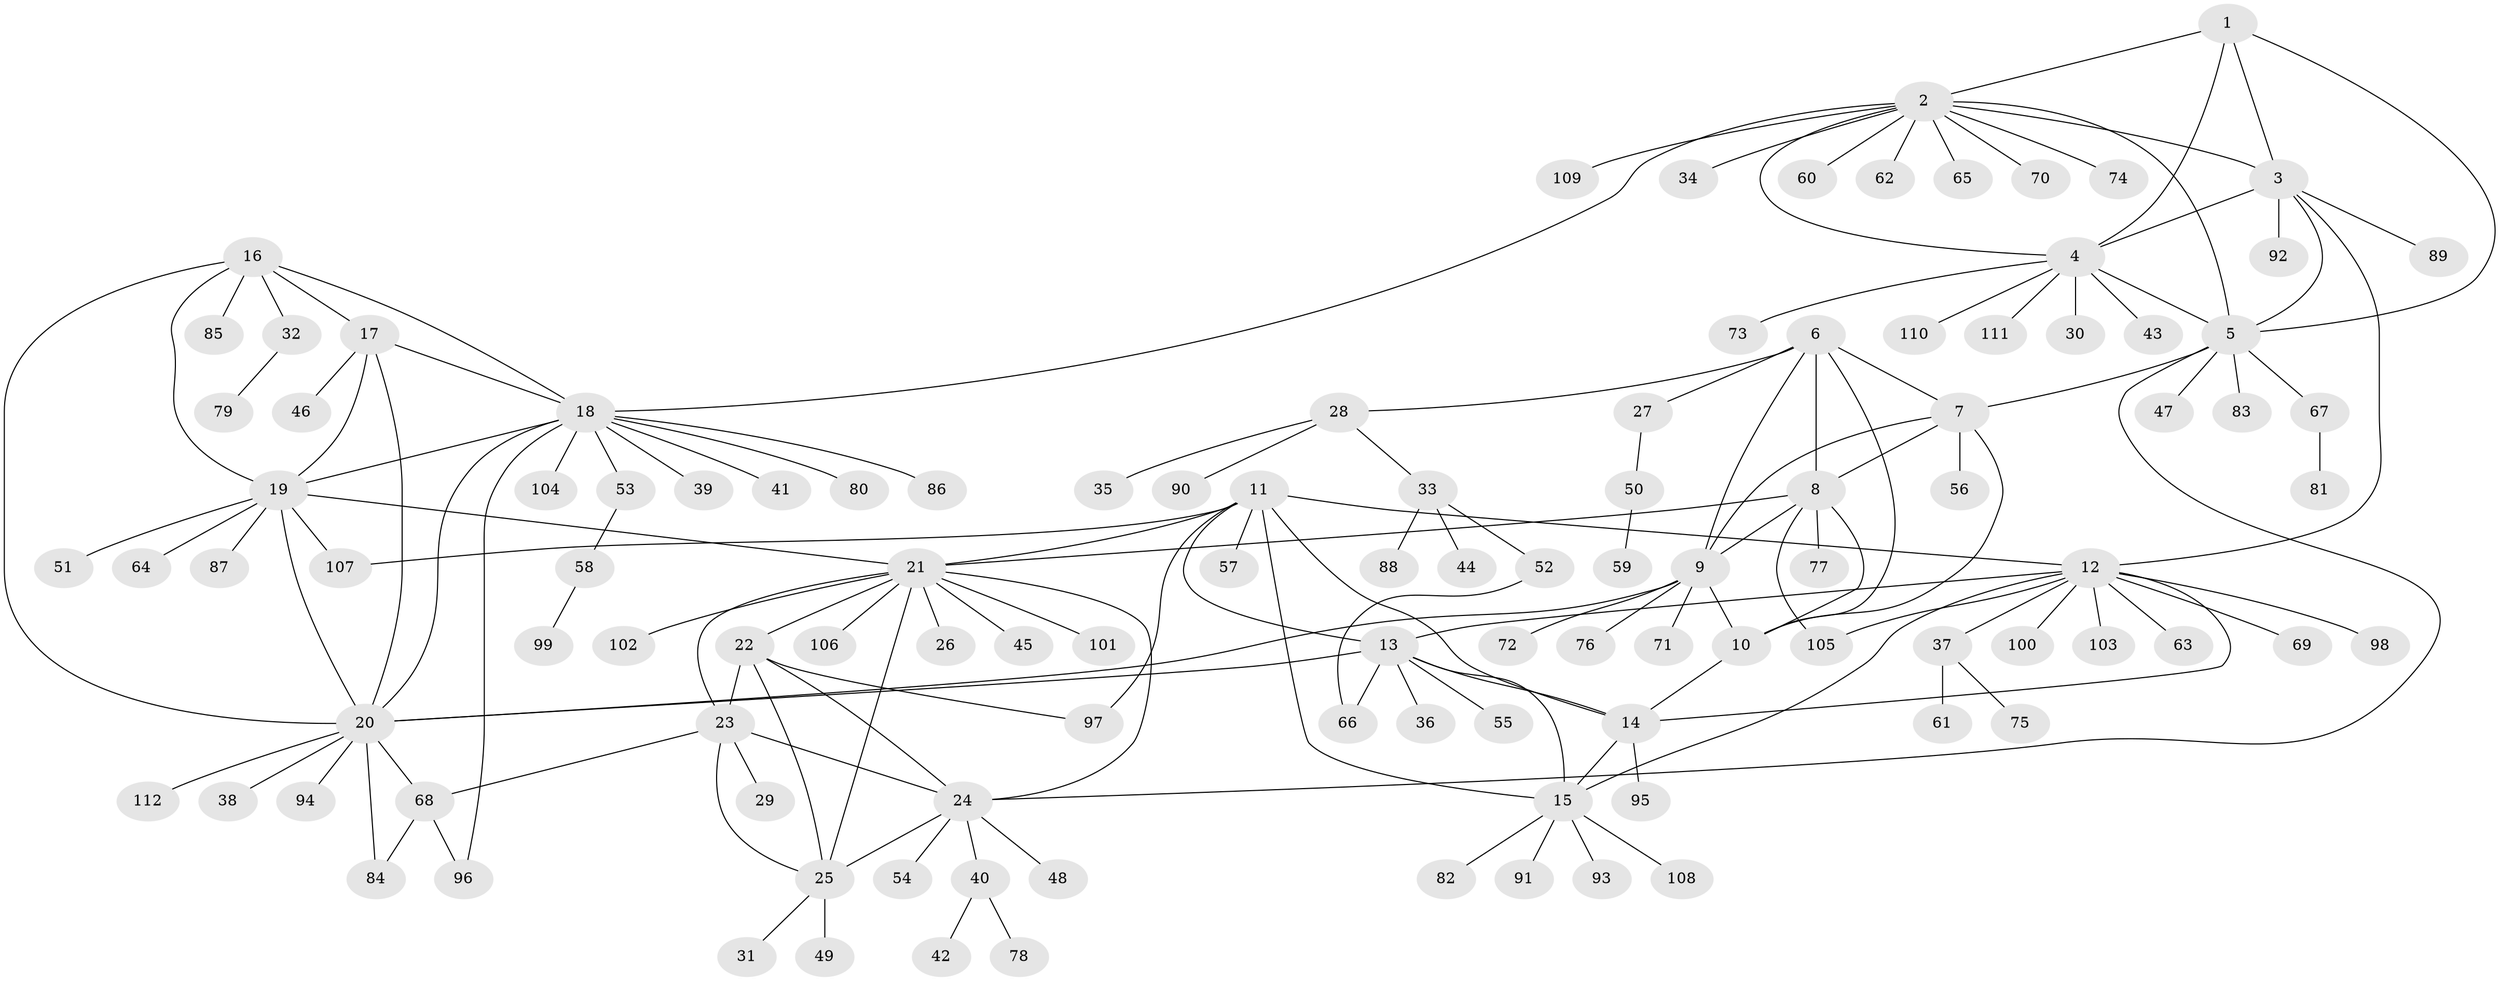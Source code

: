 // Generated by graph-tools (version 1.1) at 2025/37/03/09/25 02:37:20]
// undirected, 112 vertices, 154 edges
graph export_dot {
graph [start="1"]
  node [color=gray90,style=filled];
  1;
  2;
  3;
  4;
  5;
  6;
  7;
  8;
  9;
  10;
  11;
  12;
  13;
  14;
  15;
  16;
  17;
  18;
  19;
  20;
  21;
  22;
  23;
  24;
  25;
  26;
  27;
  28;
  29;
  30;
  31;
  32;
  33;
  34;
  35;
  36;
  37;
  38;
  39;
  40;
  41;
  42;
  43;
  44;
  45;
  46;
  47;
  48;
  49;
  50;
  51;
  52;
  53;
  54;
  55;
  56;
  57;
  58;
  59;
  60;
  61;
  62;
  63;
  64;
  65;
  66;
  67;
  68;
  69;
  70;
  71;
  72;
  73;
  74;
  75;
  76;
  77;
  78;
  79;
  80;
  81;
  82;
  83;
  84;
  85;
  86;
  87;
  88;
  89;
  90;
  91;
  92;
  93;
  94;
  95;
  96;
  97;
  98;
  99;
  100;
  101;
  102;
  103;
  104;
  105;
  106;
  107;
  108;
  109;
  110;
  111;
  112;
  1 -- 2;
  1 -- 3;
  1 -- 4;
  1 -- 5;
  2 -- 3;
  2 -- 4;
  2 -- 5;
  2 -- 18;
  2 -- 34;
  2 -- 60;
  2 -- 62;
  2 -- 65;
  2 -- 70;
  2 -- 74;
  2 -- 109;
  3 -- 4;
  3 -- 5;
  3 -- 12;
  3 -- 89;
  3 -- 92;
  4 -- 5;
  4 -- 30;
  4 -- 43;
  4 -- 73;
  4 -- 110;
  4 -- 111;
  5 -- 7;
  5 -- 24;
  5 -- 47;
  5 -- 67;
  5 -- 83;
  6 -- 7;
  6 -- 8;
  6 -- 9;
  6 -- 10;
  6 -- 27;
  6 -- 28;
  7 -- 8;
  7 -- 9;
  7 -- 10;
  7 -- 56;
  8 -- 9;
  8 -- 10;
  8 -- 21;
  8 -- 77;
  8 -- 105;
  9 -- 10;
  9 -- 20;
  9 -- 71;
  9 -- 72;
  9 -- 76;
  10 -- 14;
  11 -- 12;
  11 -- 13;
  11 -- 14;
  11 -- 15;
  11 -- 21;
  11 -- 57;
  11 -- 97;
  11 -- 107;
  12 -- 13;
  12 -- 14;
  12 -- 15;
  12 -- 37;
  12 -- 63;
  12 -- 69;
  12 -- 98;
  12 -- 100;
  12 -- 103;
  12 -- 105;
  13 -- 14;
  13 -- 15;
  13 -- 20;
  13 -- 36;
  13 -- 55;
  13 -- 66;
  14 -- 15;
  14 -- 95;
  15 -- 82;
  15 -- 91;
  15 -- 93;
  15 -- 108;
  16 -- 17;
  16 -- 18;
  16 -- 19;
  16 -- 20;
  16 -- 32;
  16 -- 85;
  17 -- 18;
  17 -- 19;
  17 -- 20;
  17 -- 46;
  18 -- 19;
  18 -- 20;
  18 -- 39;
  18 -- 41;
  18 -- 53;
  18 -- 80;
  18 -- 86;
  18 -- 96;
  18 -- 104;
  19 -- 20;
  19 -- 21;
  19 -- 51;
  19 -- 64;
  19 -- 87;
  19 -- 107;
  20 -- 38;
  20 -- 68;
  20 -- 84;
  20 -- 94;
  20 -- 112;
  21 -- 22;
  21 -- 23;
  21 -- 24;
  21 -- 25;
  21 -- 26;
  21 -- 45;
  21 -- 101;
  21 -- 102;
  21 -- 106;
  22 -- 23;
  22 -- 24;
  22 -- 25;
  22 -- 97;
  23 -- 24;
  23 -- 25;
  23 -- 29;
  23 -- 68;
  24 -- 25;
  24 -- 40;
  24 -- 48;
  24 -- 54;
  25 -- 31;
  25 -- 49;
  27 -- 50;
  28 -- 33;
  28 -- 35;
  28 -- 90;
  32 -- 79;
  33 -- 44;
  33 -- 52;
  33 -- 88;
  37 -- 61;
  37 -- 75;
  40 -- 42;
  40 -- 78;
  50 -- 59;
  52 -- 66;
  53 -- 58;
  58 -- 99;
  67 -- 81;
  68 -- 84;
  68 -- 96;
}
